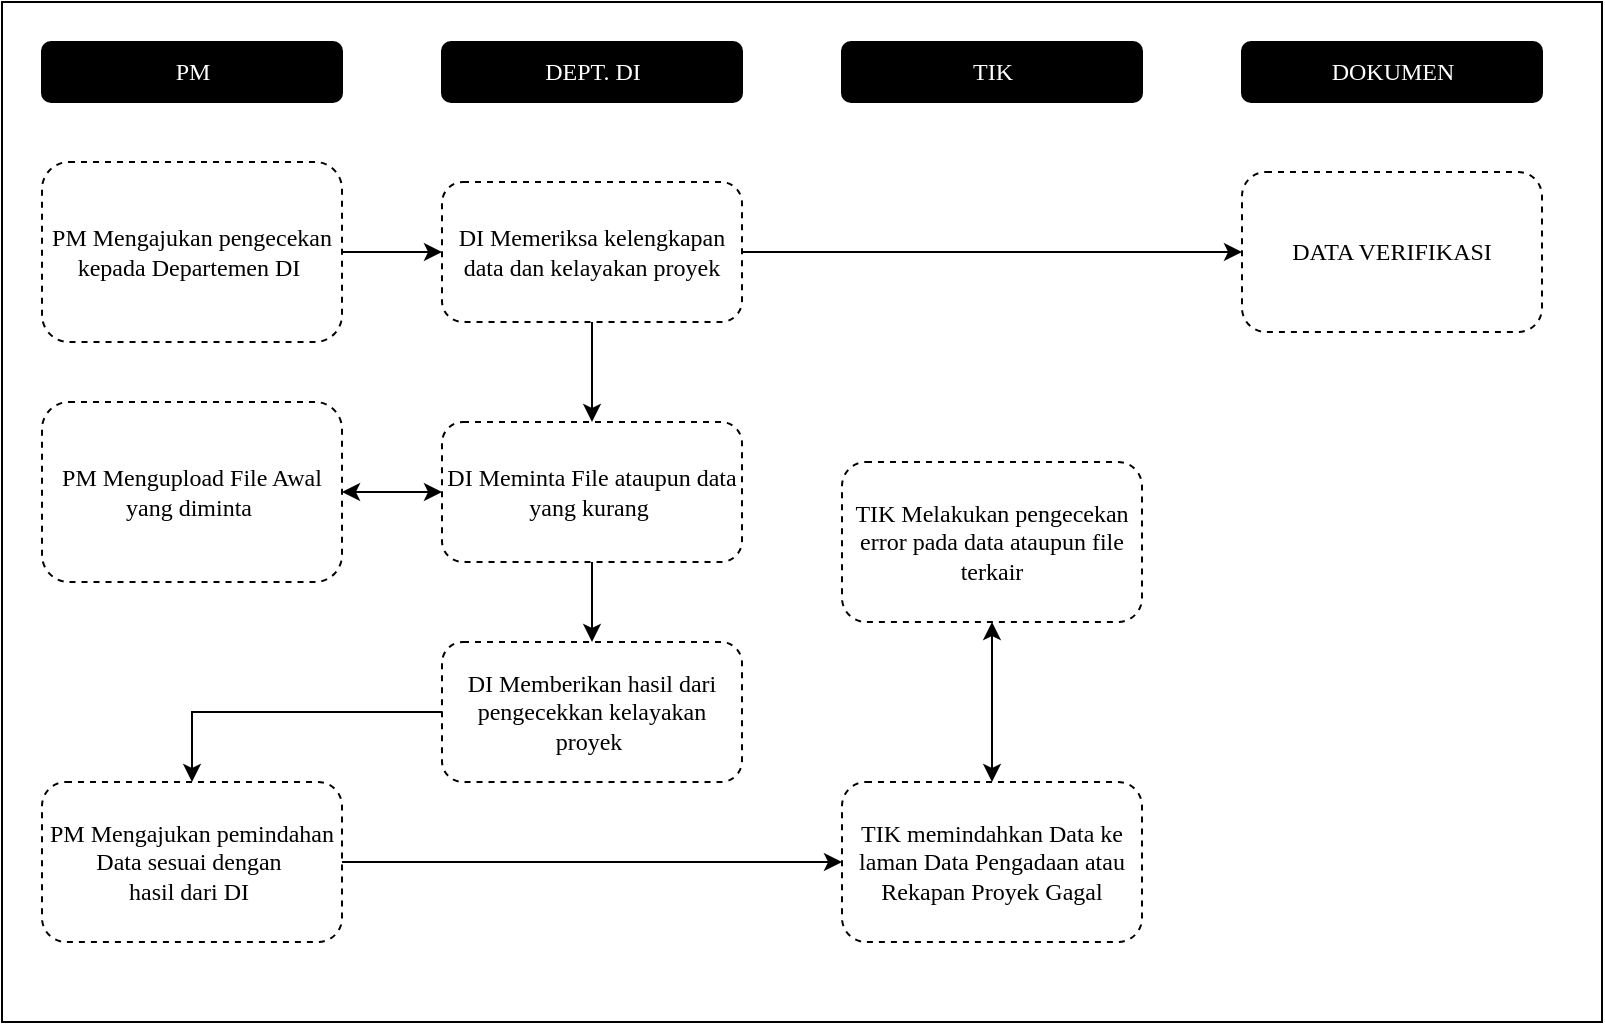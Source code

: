<mxfile version="25.0.3">
  <diagram name="Page-1" id="uqdfNAO-JrIJKqVbTk3Z">
    <mxGraphModel dx="1588" dy="908" grid="1" gridSize="10" guides="1" tooltips="1" connect="1" arrows="1" fold="1" page="1" pageScale="1" pageWidth="850" pageHeight="1100" math="0" shadow="0">
      <root>
        <mxCell id="0" />
        <mxCell id="1" parent="0" />
        <mxCell id="zDroNTKkJUsGIWbYWPvJ-1" value="PM" style="rounded=1;html=1;fillColor=#000000;fontColor=#ffffff;fontFamily=Verdana;" vertex="1" parent="1">
          <mxGeometry x="140" y="100" width="150" height="30" as="geometry" />
        </mxCell>
        <mxCell id="zDroNTKkJUsGIWbYWPvJ-2" value="DEPT. DI" style="rounded=1;html=1;fillColor=#000000;fontColor=#ffffff;fontFamily=Verdana;" vertex="1" parent="1">
          <mxGeometry x="340" y="100" width="150" height="30" as="geometry" />
        </mxCell>
        <mxCell id="zDroNTKkJUsGIWbYWPvJ-3" value="DOKUMEN" style="rounded=1;html=1;fillColor=#000000;fontColor=#ffffff;fontFamily=Verdana;" vertex="1" parent="1">
          <mxGeometry x="740" y="100" width="150" height="30" as="geometry" />
        </mxCell>
        <mxCell id="zDroNTKkJUsGIWbYWPvJ-19" value="" style="edgeStyle=orthogonalEdgeStyle;rounded=0;orthogonalLoop=1;jettySize=auto;html=1;exitX=1;exitY=0.5;exitDx=0;exitDy=0;" edge="1" parent="1" source="zDroNTKkJUsGIWbYWPvJ-5" target="zDroNTKkJUsGIWbYWPvJ-11">
          <mxGeometry relative="1" as="geometry" />
        </mxCell>
        <mxCell id="zDroNTKkJUsGIWbYWPvJ-5" value="PM Mengajukan pengecekan kepada Departemen DI&amp;nbsp;" style="rounded=1;whiteSpace=wrap;html=1;fontFamily=Verdana;dashed=1;" vertex="1" parent="1">
          <mxGeometry x="140" y="160" width="150" height="90" as="geometry" />
        </mxCell>
        <mxCell id="zDroNTKkJUsGIWbYWPvJ-6" style="edgeStyle=orthogonalEdgeStyle;rounded=0;orthogonalLoop=1;jettySize=auto;html=1;exitX=0.5;exitY=1;exitDx=0;exitDy=0;" edge="1" parent="1">
          <mxGeometry relative="1" as="geometry">
            <mxPoint x="660" y="220" as="sourcePoint" />
            <mxPoint x="660" y="220" as="targetPoint" />
          </mxGeometry>
        </mxCell>
        <mxCell id="zDroNTKkJUsGIWbYWPvJ-8" value="&lt;font face=&quot;Verdana&quot;&gt;PM Mengupload File Awal yang diminta&amp;nbsp;&lt;/font&gt;" style="rounded=1;whiteSpace=wrap;html=1;dashed=1;" vertex="1" parent="1">
          <mxGeometry x="140" y="280" width="150" height="90" as="geometry" />
        </mxCell>
        <mxCell id="zDroNTKkJUsGIWbYWPvJ-9" style="edgeStyle=orthogonalEdgeStyle;rounded=0;orthogonalLoop=1;jettySize=auto;html=1;exitX=0.5;exitY=1;exitDx=0;exitDy=0;entryX=0.5;entryY=0;entryDx=0;entryDy=0;" edge="1" parent="1" source="zDroNTKkJUsGIWbYWPvJ-11" target="zDroNTKkJUsGIWbYWPvJ-13">
          <mxGeometry relative="1" as="geometry" />
        </mxCell>
        <mxCell id="zDroNTKkJUsGIWbYWPvJ-10" style="edgeStyle=orthogonalEdgeStyle;rounded=0;orthogonalLoop=1;jettySize=auto;html=1;exitX=1;exitY=0.5;exitDx=0;exitDy=0;entryX=0;entryY=0.5;entryDx=0;entryDy=0;" edge="1" parent="1" source="zDroNTKkJUsGIWbYWPvJ-11" target="zDroNTKkJUsGIWbYWPvJ-17">
          <mxGeometry relative="1" as="geometry" />
        </mxCell>
        <mxCell id="zDroNTKkJUsGIWbYWPvJ-11" value="&lt;font face=&quot;Verdana&quot;&gt;DI Memeriksa kelengkapan data dan kelayakan proyek&lt;/font&gt;" style="rounded=1;whiteSpace=wrap;html=1;dashed=1;" vertex="1" parent="1">
          <mxGeometry x="340" y="170" width="150" height="70" as="geometry" />
        </mxCell>
        <mxCell id="zDroNTKkJUsGIWbYWPvJ-24" value="" style="edgeStyle=orthogonalEdgeStyle;rounded=0;orthogonalLoop=1;jettySize=auto;html=1;" edge="1" parent="1" source="zDroNTKkJUsGIWbYWPvJ-13" target="zDroNTKkJUsGIWbYWPvJ-21">
          <mxGeometry relative="1" as="geometry" />
        </mxCell>
        <mxCell id="zDroNTKkJUsGIWbYWPvJ-13" value="&lt;font face=&quot;Verdana&quot;&gt;DI Meminta File ataupun data yang kurang&amp;nbsp;&lt;/font&gt;" style="rounded=1;whiteSpace=wrap;html=1;dashed=1;" vertex="1" parent="1">
          <mxGeometry x="340" y="290" width="150" height="70" as="geometry" />
        </mxCell>
        <mxCell id="zDroNTKkJUsGIWbYWPvJ-15" value="&lt;font face=&quot;Verdana&quot;&gt;PM Mengajukan pemindahan Data sesuai dengan&amp;nbsp;&lt;/font&gt;&lt;div&gt;&lt;font face=&quot;Verdana&quot;&gt;hasil dari DI&amp;nbsp;&lt;/font&gt;&lt;/div&gt;" style="rounded=1;whiteSpace=wrap;html=1;dashed=1;" vertex="1" parent="1">
          <mxGeometry x="140" y="470" width="150" height="80" as="geometry" />
        </mxCell>
        <mxCell id="zDroNTKkJUsGIWbYWPvJ-16" value="&lt;font face=&quot;Verdana&quot;&gt;TIK memindahkan Data ke laman Data Pengadaan atau Rekapan Proyek Gagal&lt;/font&gt;" style="rounded=1;whiteSpace=wrap;html=1;dashed=1;" vertex="1" parent="1">
          <mxGeometry x="540" y="470" width="150" height="80" as="geometry" />
        </mxCell>
        <mxCell id="zDroNTKkJUsGIWbYWPvJ-17" value="&lt;font face=&quot;Verdana&quot;&gt;DATA VERIFIKASI&lt;/font&gt;" style="rounded=1;whiteSpace=wrap;html=1;dashed=1;" vertex="1" parent="1">
          <mxGeometry x="740" y="165" width="150" height="80" as="geometry" />
        </mxCell>
        <mxCell id="zDroNTKkJUsGIWbYWPvJ-18" value="TIK" style="rounded=1;html=1;fillColor=#000000;fontColor=#ffffff;fontFamily=Verdana;" vertex="1" parent="1">
          <mxGeometry x="540" y="100" width="150" height="30" as="geometry" />
        </mxCell>
        <mxCell id="zDroNTKkJUsGIWbYWPvJ-25" value="" style="edgeStyle=orthogonalEdgeStyle;rounded=0;orthogonalLoop=1;jettySize=auto;html=1;exitX=0;exitY=0.5;exitDx=0;exitDy=0;entryX=0.5;entryY=0;entryDx=0;entryDy=0;" edge="1" parent="1" source="zDroNTKkJUsGIWbYWPvJ-21" target="zDroNTKkJUsGIWbYWPvJ-15">
          <mxGeometry relative="1" as="geometry">
            <Array as="points">
              <mxPoint x="215" y="435" />
            </Array>
          </mxGeometry>
        </mxCell>
        <mxCell id="zDroNTKkJUsGIWbYWPvJ-21" value="&lt;font face=&quot;Verdana&quot;&gt;DI Memberikan hasil dari pengecekkan kelayakan proyek&amp;nbsp;&lt;/font&gt;" style="rounded=1;whiteSpace=wrap;html=1;dashed=1;" vertex="1" parent="1">
          <mxGeometry x="340" y="400" width="150" height="70" as="geometry" />
        </mxCell>
        <mxCell id="zDroNTKkJUsGIWbYWPvJ-23" value="" style="endArrow=classic;startArrow=classic;html=1;rounded=0;exitX=1;exitY=0.5;exitDx=0;exitDy=0;entryX=0;entryY=0.5;entryDx=0;entryDy=0;" edge="1" parent="1" source="zDroNTKkJUsGIWbYWPvJ-8" target="zDroNTKkJUsGIWbYWPvJ-13">
          <mxGeometry width="50" height="50" relative="1" as="geometry">
            <mxPoint x="370" y="390" as="sourcePoint" />
            <mxPoint x="420" y="340" as="targetPoint" />
          </mxGeometry>
        </mxCell>
        <mxCell id="zDroNTKkJUsGIWbYWPvJ-26" value="" style="endArrow=classic;html=1;rounded=0;exitX=1;exitY=0.5;exitDx=0;exitDy=0;entryX=0;entryY=0.5;entryDx=0;entryDy=0;" edge="1" parent="1" source="zDroNTKkJUsGIWbYWPvJ-15" target="zDroNTKkJUsGIWbYWPvJ-16">
          <mxGeometry width="50" height="50" relative="1" as="geometry">
            <mxPoint x="410" y="420" as="sourcePoint" />
            <mxPoint x="460" y="370" as="targetPoint" />
          </mxGeometry>
        </mxCell>
        <mxCell id="zDroNTKkJUsGIWbYWPvJ-27" value="&lt;font face=&quot;Verdana&quot;&gt;TIK Melakukan pengecekan error pada data ataupun file terkair&lt;/font&gt;" style="rounded=1;whiteSpace=wrap;html=1;dashed=1;" vertex="1" parent="1">
          <mxGeometry x="540" y="310" width="150" height="80" as="geometry" />
        </mxCell>
        <mxCell id="zDroNTKkJUsGIWbYWPvJ-28" value="" style="endArrow=classic;startArrow=classic;html=1;rounded=0;exitX=0.5;exitY=0;exitDx=0;exitDy=0;entryX=0.5;entryY=1;entryDx=0;entryDy=0;" edge="1" parent="1" source="zDroNTKkJUsGIWbYWPvJ-16" target="zDroNTKkJUsGIWbYWPvJ-27">
          <mxGeometry width="50" height="50" relative="1" as="geometry">
            <mxPoint x="420" y="460" as="sourcePoint" />
            <mxPoint x="470" y="410" as="targetPoint" />
          </mxGeometry>
        </mxCell>
        <mxCell id="zDroNTKkJUsGIWbYWPvJ-29" value="" style="rounded=0;whiteSpace=wrap;html=1;fillColor=none;" vertex="1" parent="1">
          <mxGeometry x="120" y="80" width="800" height="510" as="geometry" />
        </mxCell>
      </root>
    </mxGraphModel>
  </diagram>
</mxfile>
